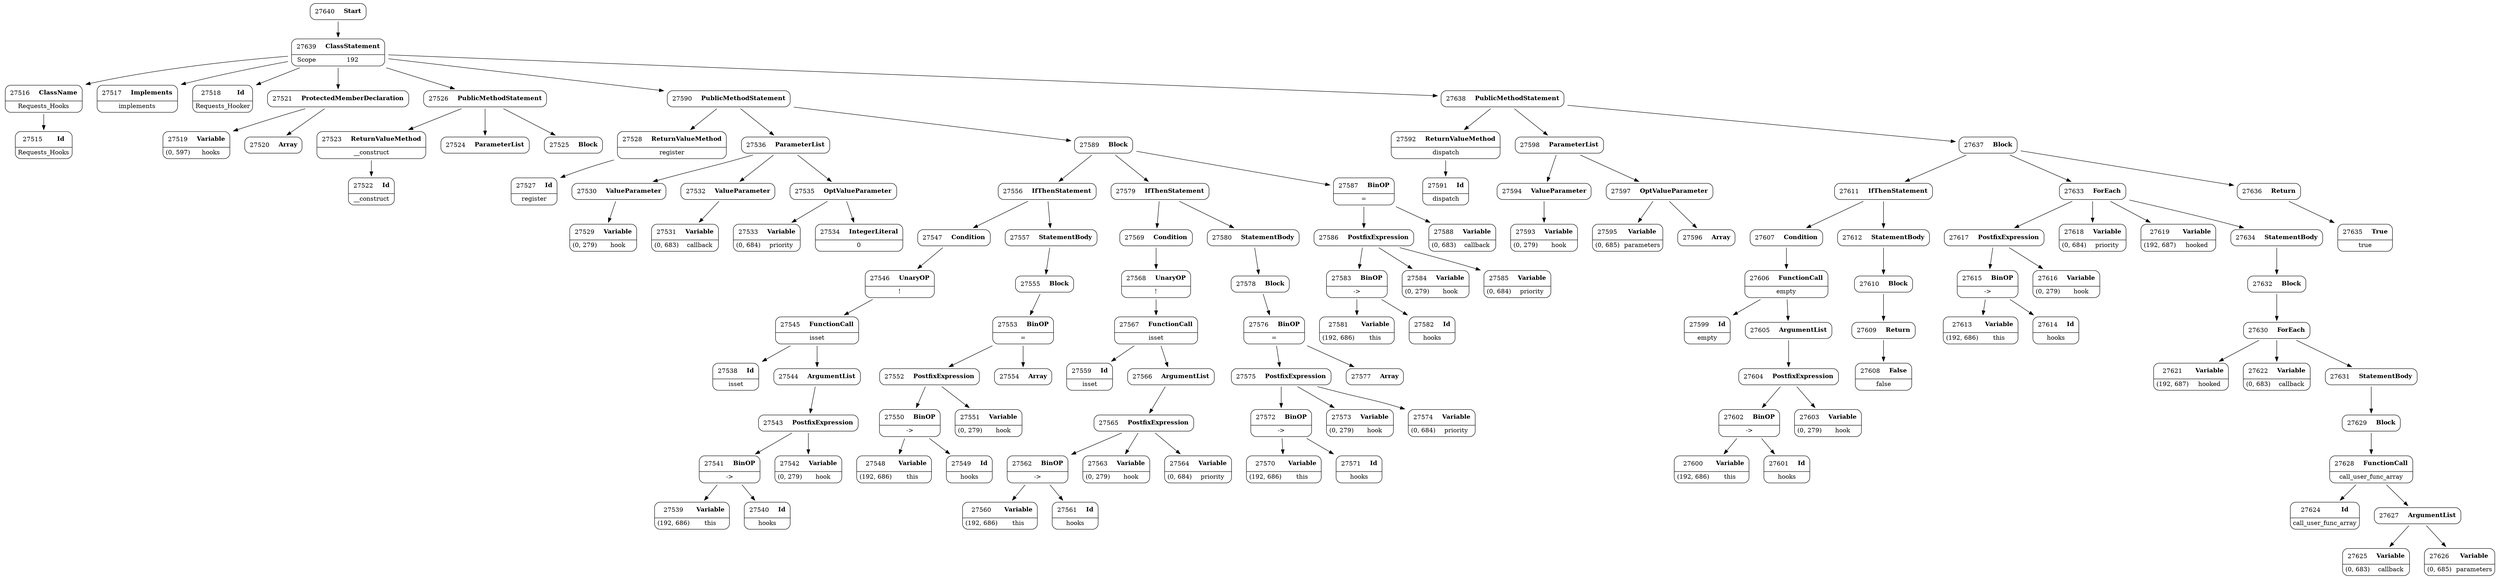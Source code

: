 digraph ast {
node [shape=none];
27515 [label=<<TABLE border='1' cellspacing='0' cellpadding='10' style='rounded' ><TR><TD border='0'>27515</TD><TD border='0'><B>Id</B></TD></TR><HR/><TR><TD border='0' cellpadding='5' colspan='2'>Requests_Hooks</TD></TR></TABLE>>];
27516 [label=<<TABLE border='1' cellspacing='0' cellpadding='10' style='rounded' ><TR><TD border='0'>27516</TD><TD border='0'><B>ClassName</B></TD></TR><HR/><TR><TD border='0' cellpadding='5' colspan='2'>Requests_Hooks</TD></TR></TABLE>>];
27516 -> 27515 [weight=2];
27517 [label=<<TABLE border='1' cellspacing='0' cellpadding='10' style='rounded' ><TR><TD border='0'>27517</TD><TD border='0'><B>Implements</B></TD></TR><HR/><TR><TD border='0' cellpadding='5' colspan='2'>implements</TD></TR></TABLE>>];
27518 [label=<<TABLE border='1' cellspacing='0' cellpadding='10' style='rounded' ><TR><TD border='0'>27518</TD><TD border='0'><B>Id</B></TD></TR><HR/><TR><TD border='0' cellpadding='5' colspan='2'>Requests_Hooker</TD></TR></TABLE>>];
27519 [label=<<TABLE border='1' cellspacing='0' cellpadding='10' style='rounded' ><TR><TD border='0'>27519</TD><TD border='0'><B>Variable</B></TD></TR><HR/><TR><TD border='0' cellpadding='5'>(0, 597)</TD><TD border='0' cellpadding='5'>hooks</TD></TR></TABLE>>];
27520 [label=<<TABLE border='1' cellspacing='0' cellpadding='10' style='rounded' ><TR><TD border='0'>27520</TD><TD border='0'><B>Array</B></TD></TR></TABLE>>];
27521 [label=<<TABLE border='1' cellspacing='0' cellpadding='10' style='rounded' ><TR><TD border='0'>27521</TD><TD border='0'><B>ProtectedMemberDeclaration</B></TD></TR></TABLE>>];
27521 -> 27519 [weight=2];
27521 -> 27520 [weight=2];
27522 [label=<<TABLE border='1' cellspacing='0' cellpadding='10' style='rounded' ><TR><TD border='0'>27522</TD><TD border='0'><B>Id</B></TD></TR><HR/><TR><TD border='0' cellpadding='5' colspan='2'>__construct</TD></TR></TABLE>>];
27523 [label=<<TABLE border='1' cellspacing='0' cellpadding='10' style='rounded' ><TR><TD border='0'>27523</TD><TD border='0'><B>ReturnValueMethod</B></TD></TR><HR/><TR><TD border='0' cellpadding='5' colspan='2'>__construct</TD></TR></TABLE>>];
27523 -> 27522 [weight=2];
27524 [label=<<TABLE border='1' cellspacing='0' cellpadding='10' style='rounded' ><TR><TD border='0'>27524</TD><TD border='0'><B>ParameterList</B></TD></TR></TABLE>>];
27525 [label=<<TABLE border='1' cellspacing='0' cellpadding='10' style='rounded' ><TR><TD border='0'>27525</TD><TD border='0'><B>Block</B></TD></TR></TABLE>>];
27526 [label=<<TABLE border='1' cellspacing='0' cellpadding='10' style='rounded' ><TR><TD border='0'>27526</TD><TD border='0'><B>PublicMethodStatement</B></TD></TR></TABLE>>];
27526 -> 27523 [weight=2];
27526 -> 27524 [weight=2];
27526 -> 27525 [weight=2];
27527 [label=<<TABLE border='1' cellspacing='0' cellpadding='10' style='rounded' ><TR><TD border='0'>27527</TD><TD border='0'><B>Id</B></TD></TR><HR/><TR><TD border='0' cellpadding='5' colspan='2'>register</TD></TR></TABLE>>];
27528 [label=<<TABLE border='1' cellspacing='0' cellpadding='10' style='rounded' ><TR><TD border='0'>27528</TD><TD border='0'><B>ReturnValueMethod</B></TD></TR><HR/><TR><TD border='0' cellpadding='5' colspan='2'>register</TD></TR></TABLE>>];
27528 -> 27527 [weight=2];
27529 [label=<<TABLE border='1' cellspacing='0' cellpadding='10' style='rounded' ><TR><TD border='0'>27529</TD><TD border='0'><B>Variable</B></TD></TR><HR/><TR><TD border='0' cellpadding='5'>(0, 279)</TD><TD border='0' cellpadding='5'>hook</TD></TR></TABLE>>];
27530 [label=<<TABLE border='1' cellspacing='0' cellpadding='10' style='rounded' ><TR><TD border='0'>27530</TD><TD border='0'><B>ValueParameter</B></TD></TR></TABLE>>];
27530 -> 27529 [weight=2];
27531 [label=<<TABLE border='1' cellspacing='0' cellpadding='10' style='rounded' ><TR><TD border='0'>27531</TD><TD border='0'><B>Variable</B></TD></TR><HR/><TR><TD border='0' cellpadding='5'>(0, 683)</TD><TD border='0' cellpadding='5'>callback</TD></TR></TABLE>>];
27532 [label=<<TABLE border='1' cellspacing='0' cellpadding='10' style='rounded' ><TR><TD border='0'>27532</TD><TD border='0'><B>ValueParameter</B></TD></TR></TABLE>>];
27532 -> 27531 [weight=2];
27533 [label=<<TABLE border='1' cellspacing='0' cellpadding='10' style='rounded' ><TR><TD border='0'>27533</TD><TD border='0'><B>Variable</B></TD></TR><HR/><TR><TD border='0' cellpadding='5'>(0, 684)</TD><TD border='0' cellpadding='5'>priority</TD></TR></TABLE>>];
27534 [label=<<TABLE border='1' cellspacing='0' cellpadding='10' style='rounded' ><TR><TD border='0'>27534</TD><TD border='0'><B>IntegerLiteral</B></TD></TR><HR/><TR><TD border='0' cellpadding='5' colspan='2'>0</TD></TR></TABLE>>];
27535 [label=<<TABLE border='1' cellspacing='0' cellpadding='10' style='rounded' ><TR><TD border='0'>27535</TD><TD border='0'><B>OptValueParameter</B></TD></TR></TABLE>>];
27535 -> 27533 [weight=2];
27535 -> 27534 [weight=2];
27536 [label=<<TABLE border='1' cellspacing='0' cellpadding='10' style='rounded' ><TR><TD border='0'>27536</TD><TD border='0'><B>ParameterList</B></TD></TR></TABLE>>];
27536 -> 27530 [weight=2];
27536 -> 27532 [weight=2];
27536 -> 27535 [weight=2];
27538 [label=<<TABLE border='1' cellspacing='0' cellpadding='10' style='rounded' ><TR><TD border='0'>27538</TD><TD border='0'><B>Id</B></TD></TR><HR/><TR><TD border='0' cellpadding='5' colspan='2'>isset</TD></TR></TABLE>>];
27539 [label=<<TABLE border='1' cellspacing='0' cellpadding='10' style='rounded' ><TR><TD border='0'>27539</TD><TD border='0'><B>Variable</B></TD></TR><HR/><TR><TD border='0' cellpadding='5'>(192, 686)</TD><TD border='0' cellpadding='5'>this</TD></TR></TABLE>>];
27540 [label=<<TABLE border='1' cellspacing='0' cellpadding='10' style='rounded' ><TR><TD border='0'>27540</TD><TD border='0'><B>Id</B></TD></TR><HR/><TR><TD border='0' cellpadding='5' colspan='2'>hooks</TD></TR></TABLE>>];
27541 [label=<<TABLE border='1' cellspacing='0' cellpadding='10' style='rounded' ><TR><TD border='0'>27541</TD><TD border='0'><B>BinOP</B></TD></TR><HR/><TR><TD border='0' cellpadding='5' colspan='2'>-&gt;</TD></TR></TABLE>>];
27541 -> 27539 [weight=2];
27541 -> 27540 [weight=2];
27542 [label=<<TABLE border='1' cellspacing='0' cellpadding='10' style='rounded' ><TR><TD border='0'>27542</TD><TD border='0'><B>Variable</B></TD></TR><HR/><TR><TD border='0' cellpadding='5'>(0, 279)</TD><TD border='0' cellpadding='5'>hook</TD></TR></TABLE>>];
27543 [label=<<TABLE border='1' cellspacing='0' cellpadding='10' style='rounded' ><TR><TD border='0'>27543</TD><TD border='0'><B>PostfixExpression</B></TD></TR></TABLE>>];
27543 -> 27541 [weight=2];
27543 -> 27542 [weight=2];
27544 [label=<<TABLE border='1' cellspacing='0' cellpadding='10' style='rounded' ><TR><TD border='0'>27544</TD><TD border='0'><B>ArgumentList</B></TD></TR></TABLE>>];
27544 -> 27543 [weight=2];
27545 [label=<<TABLE border='1' cellspacing='0' cellpadding='10' style='rounded' ><TR><TD border='0'>27545</TD><TD border='0'><B>FunctionCall</B></TD></TR><HR/><TR><TD border='0' cellpadding='5' colspan='2'>isset</TD></TR></TABLE>>];
27545 -> 27538 [weight=2];
27545 -> 27544 [weight=2];
27546 [label=<<TABLE border='1' cellspacing='0' cellpadding='10' style='rounded' ><TR><TD border='0'>27546</TD><TD border='0'><B>UnaryOP</B></TD></TR><HR/><TR><TD border='0' cellpadding='5' colspan='2'>!</TD></TR></TABLE>>];
27546 -> 27545 [weight=2];
27547 [label=<<TABLE border='1' cellspacing='0' cellpadding='10' style='rounded' ><TR><TD border='0'>27547</TD><TD border='0'><B>Condition</B></TD></TR></TABLE>>];
27547 -> 27546 [weight=2];
27548 [label=<<TABLE border='1' cellspacing='0' cellpadding='10' style='rounded' ><TR><TD border='0'>27548</TD><TD border='0'><B>Variable</B></TD></TR><HR/><TR><TD border='0' cellpadding='5'>(192, 686)</TD><TD border='0' cellpadding='5'>this</TD></TR></TABLE>>];
27549 [label=<<TABLE border='1' cellspacing='0' cellpadding='10' style='rounded' ><TR><TD border='0'>27549</TD><TD border='0'><B>Id</B></TD></TR><HR/><TR><TD border='0' cellpadding='5' colspan='2'>hooks</TD></TR></TABLE>>];
27550 [label=<<TABLE border='1' cellspacing='0' cellpadding='10' style='rounded' ><TR><TD border='0'>27550</TD><TD border='0'><B>BinOP</B></TD></TR><HR/><TR><TD border='0' cellpadding='5' colspan='2'>-&gt;</TD></TR></TABLE>>];
27550 -> 27548 [weight=2];
27550 -> 27549 [weight=2];
27551 [label=<<TABLE border='1' cellspacing='0' cellpadding='10' style='rounded' ><TR><TD border='0'>27551</TD><TD border='0'><B>Variable</B></TD></TR><HR/><TR><TD border='0' cellpadding='5'>(0, 279)</TD><TD border='0' cellpadding='5'>hook</TD></TR></TABLE>>];
27552 [label=<<TABLE border='1' cellspacing='0' cellpadding='10' style='rounded' ><TR><TD border='0'>27552</TD><TD border='0'><B>PostfixExpression</B></TD></TR></TABLE>>];
27552 -> 27550 [weight=2];
27552 -> 27551 [weight=2];
27553 [label=<<TABLE border='1' cellspacing='0' cellpadding='10' style='rounded' ><TR><TD border='0'>27553</TD><TD border='0'><B>BinOP</B></TD></TR><HR/><TR><TD border='0' cellpadding='5' colspan='2'>=</TD></TR></TABLE>>];
27553 -> 27552 [weight=2];
27553 -> 27554 [weight=2];
27554 [label=<<TABLE border='1' cellspacing='0' cellpadding='10' style='rounded' ><TR><TD border='0'>27554</TD><TD border='0'><B>Array</B></TD></TR></TABLE>>];
27555 [label=<<TABLE border='1' cellspacing='0' cellpadding='10' style='rounded' ><TR><TD border='0'>27555</TD><TD border='0'><B>Block</B></TD></TR></TABLE>>];
27555 -> 27553 [weight=2];
27556 [label=<<TABLE border='1' cellspacing='0' cellpadding='10' style='rounded' ><TR><TD border='0'>27556</TD><TD border='0'><B>IfThenStatement</B></TD></TR></TABLE>>];
27556 -> 27547 [weight=2];
27556 -> 27557 [weight=2];
27557 [label=<<TABLE border='1' cellspacing='0' cellpadding='10' style='rounded' ><TR><TD border='0'>27557</TD><TD border='0'><B>StatementBody</B></TD></TR></TABLE>>];
27557 -> 27555 [weight=2];
27559 [label=<<TABLE border='1' cellspacing='0' cellpadding='10' style='rounded' ><TR><TD border='0'>27559</TD><TD border='0'><B>Id</B></TD></TR><HR/><TR><TD border='0' cellpadding='5' colspan='2'>isset</TD></TR></TABLE>>];
27560 [label=<<TABLE border='1' cellspacing='0' cellpadding='10' style='rounded' ><TR><TD border='0'>27560</TD><TD border='0'><B>Variable</B></TD></TR><HR/><TR><TD border='0' cellpadding='5'>(192, 686)</TD><TD border='0' cellpadding='5'>this</TD></TR></TABLE>>];
27561 [label=<<TABLE border='1' cellspacing='0' cellpadding='10' style='rounded' ><TR><TD border='0'>27561</TD><TD border='0'><B>Id</B></TD></TR><HR/><TR><TD border='0' cellpadding='5' colspan='2'>hooks</TD></TR></TABLE>>];
27562 [label=<<TABLE border='1' cellspacing='0' cellpadding='10' style='rounded' ><TR><TD border='0'>27562</TD><TD border='0'><B>BinOP</B></TD></TR><HR/><TR><TD border='0' cellpadding='5' colspan='2'>-&gt;</TD></TR></TABLE>>];
27562 -> 27560 [weight=2];
27562 -> 27561 [weight=2];
27563 [label=<<TABLE border='1' cellspacing='0' cellpadding='10' style='rounded' ><TR><TD border='0'>27563</TD><TD border='0'><B>Variable</B></TD></TR><HR/><TR><TD border='0' cellpadding='5'>(0, 279)</TD><TD border='0' cellpadding='5'>hook</TD></TR></TABLE>>];
27564 [label=<<TABLE border='1' cellspacing='0' cellpadding='10' style='rounded' ><TR><TD border='0'>27564</TD><TD border='0'><B>Variable</B></TD></TR><HR/><TR><TD border='0' cellpadding='5'>(0, 684)</TD><TD border='0' cellpadding='5'>priority</TD></TR></TABLE>>];
27565 [label=<<TABLE border='1' cellspacing='0' cellpadding='10' style='rounded' ><TR><TD border='0'>27565</TD><TD border='0'><B>PostfixExpression</B></TD></TR></TABLE>>];
27565 -> 27562 [weight=2];
27565 -> 27563 [weight=2];
27565 -> 27564 [weight=2];
27566 [label=<<TABLE border='1' cellspacing='0' cellpadding='10' style='rounded' ><TR><TD border='0'>27566</TD><TD border='0'><B>ArgumentList</B></TD></TR></TABLE>>];
27566 -> 27565 [weight=2];
27567 [label=<<TABLE border='1' cellspacing='0' cellpadding='10' style='rounded' ><TR><TD border='0'>27567</TD><TD border='0'><B>FunctionCall</B></TD></TR><HR/><TR><TD border='0' cellpadding='5' colspan='2'>isset</TD></TR></TABLE>>];
27567 -> 27559 [weight=2];
27567 -> 27566 [weight=2];
27568 [label=<<TABLE border='1' cellspacing='0' cellpadding='10' style='rounded' ><TR><TD border='0'>27568</TD><TD border='0'><B>UnaryOP</B></TD></TR><HR/><TR><TD border='0' cellpadding='5' colspan='2'>!</TD></TR></TABLE>>];
27568 -> 27567 [weight=2];
27569 [label=<<TABLE border='1' cellspacing='0' cellpadding='10' style='rounded' ><TR><TD border='0'>27569</TD><TD border='0'><B>Condition</B></TD></TR></TABLE>>];
27569 -> 27568 [weight=2];
27570 [label=<<TABLE border='1' cellspacing='0' cellpadding='10' style='rounded' ><TR><TD border='0'>27570</TD><TD border='0'><B>Variable</B></TD></TR><HR/><TR><TD border='0' cellpadding='5'>(192, 686)</TD><TD border='0' cellpadding='5'>this</TD></TR></TABLE>>];
27571 [label=<<TABLE border='1' cellspacing='0' cellpadding='10' style='rounded' ><TR><TD border='0'>27571</TD><TD border='0'><B>Id</B></TD></TR><HR/><TR><TD border='0' cellpadding='5' colspan='2'>hooks</TD></TR></TABLE>>];
27572 [label=<<TABLE border='1' cellspacing='0' cellpadding='10' style='rounded' ><TR><TD border='0'>27572</TD><TD border='0'><B>BinOP</B></TD></TR><HR/><TR><TD border='0' cellpadding='5' colspan='2'>-&gt;</TD></TR></TABLE>>];
27572 -> 27570 [weight=2];
27572 -> 27571 [weight=2];
27573 [label=<<TABLE border='1' cellspacing='0' cellpadding='10' style='rounded' ><TR><TD border='0'>27573</TD><TD border='0'><B>Variable</B></TD></TR><HR/><TR><TD border='0' cellpadding='5'>(0, 279)</TD><TD border='0' cellpadding='5'>hook</TD></TR></TABLE>>];
27574 [label=<<TABLE border='1' cellspacing='0' cellpadding='10' style='rounded' ><TR><TD border='0'>27574</TD><TD border='0'><B>Variable</B></TD></TR><HR/><TR><TD border='0' cellpadding='5'>(0, 684)</TD><TD border='0' cellpadding='5'>priority</TD></TR></TABLE>>];
27575 [label=<<TABLE border='1' cellspacing='0' cellpadding='10' style='rounded' ><TR><TD border='0'>27575</TD><TD border='0'><B>PostfixExpression</B></TD></TR></TABLE>>];
27575 -> 27572 [weight=2];
27575 -> 27573 [weight=2];
27575 -> 27574 [weight=2];
27576 [label=<<TABLE border='1' cellspacing='0' cellpadding='10' style='rounded' ><TR><TD border='0'>27576</TD><TD border='0'><B>BinOP</B></TD></TR><HR/><TR><TD border='0' cellpadding='5' colspan='2'>=</TD></TR></TABLE>>];
27576 -> 27575 [weight=2];
27576 -> 27577 [weight=2];
27577 [label=<<TABLE border='1' cellspacing='0' cellpadding='10' style='rounded' ><TR><TD border='0'>27577</TD><TD border='0'><B>Array</B></TD></TR></TABLE>>];
27578 [label=<<TABLE border='1' cellspacing='0' cellpadding='10' style='rounded' ><TR><TD border='0'>27578</TD><TD border='0'><B>Block</B></TD></TR></TABLE>>];
27578 -> 27576 [weight=2];
27579 [label=<<TABLE border='1' cellspacing='0' cellpadding='10' style='rounded' ><TR><TD border='0'>27579</TD><TD border='0'><B>IfThenStatement</B></TD></TR></TABLE>>];
27579 -> 27569 [weight=2];
27579 -> 27580 [weight=2];
27580 [label=<<TABLE border='1' cellspacing='0' cellpadding='10' style='rounded' ><TR><TD border='0'>27580</TD><TD border='0'><B>StatementBody</B></TD></TR></TABLE>>];
27580 -> 27578 [weight=2];
27581 [label=<<TABLE border='1' cellspacing='0' cellpadding='10' style='rounded' ><TR><TD border='0'>27581</TD><TD border='0'><B>Variable</B></TD></TR><HR/><TR><TD border='0' cellpadding='5'>(192, 686)</TD><TD border='0' cellpadding='5'>this</TD></TR></TABLE>>];
27582 [label=<<TABLE border='1' cellspacing='0' cellpadding='10' style='rounded' ><TR><TD border='0'>27582</TD><TD border='0'><B>Id</B></TD></TR><HR/><TR><TD border='0' cellpadding='5' colspan='2'>hooks</TD></TR></TABLE>>];
27583 [label=<<TABLE border='1' cellspacing='0' cellpadding='10' style='rounded' ><TR><TD border='0'>27583</TD><TD border='0'><B>BinOP</B></TD></TR><HR/><TR><TD border='0' cellpadding='5' colspan='2'>-&gt;</TD></TR></TABLE>>];
27583 -> 27581 [weight=2];
27583 -> 27582 [weight=2];
27584 [label=<<TABLE border='1' cellspacing='0' cellpadding='10' style='rounded' ><TR><TD border='0'>27584</TD><TD border='0'><B>Variable</B></TD></TR><HR/><TR><TD border='0' cellpadding='5'>(0, 279)</TD><TD border='0' cellpadding='5'>hook</TD></TR></TABLE>>];
27585 [label=<<TABLE border='1' cellspacing='0' cellpadding='10' style='rounded' ><TR><TD border='0'>27585</TD><TD border='0'><B>Variable</B></TD></TR><HR/><TR><TD border='0' cellpadding='5'>(0, 684)</TD><TD border='0' cellpadding='5'>priority</TD></TR></TABLE>>];
27586 [label=<<TABLE border='1' cellspacing='0' cellpadding='10' style='rounded' ><TR><TD border='0'>27586</TD><TD border='0'><B>PostfixExpression</B></TD></TR></TABLE>>];
27586 -> 27583 [weight=2];
27586 -> 27584 [weight=2];
27586 -> 27585 [weight=2];
27587 [label=<<TABLE border='1' cellspacing='0' cellpadding='10' style='rounded' ><TR><TD border='0'>27587</TD><TD border='0'><B>BinOP</B></TD></TR><HR/><TR><TD border='0' cellpadding='5' colspan='2'>=</TD></TR></TABLE>>];
27587 -> 27586 [weight=2];
27587 -> 27588 [weight=2];
27588 [label=<<TABLE border='1' cellspacing='0' cellpadding='10' style='rounded' ><TR><TD border='0'>27588</TD><TD border='0'><B>Variable</B></TD></TR><HR/><TR><TD border='0' cellpadding='5'>(0, 683)</TD><TD border='0' cellpadding='5'>callback</TD></TR></TABLE>>];
27589 [label=<<TABLE border='1' cellspacing='0' cellpadding='10' style='rounded' ><TR><TD border='0'>27589</TD><TD border='0'><B>Block</B></TD></TR></TABLE>>];
27589 -> 27556 [weight=2];
27589 -> 27579 [weight=2];
27589 -> 27587 [weight=2];
27590 [label=<<TABLE border='1' cellspacing='0' cellpadding='10' style='rounded' ><TR><TD border='0'>27590</TD><TD border='0'><B>PublicMethodStatement</B></TD></TR></TABLE>>];
27590 -> 27528 [weight=2];
27590 -> 27536 [weight=2];
27590 -> 27589 [weight=2];
27591 [label=<<TABLE border='1' cellspacing='0' cellpadding='10' style='rounded' ><TR><TD border='0'>27591</TD><TD border='0'><B>Id</B></TD></TR><HR/><TR><TD border='0' cellpadding='5' colspan='2'>dispatch</TD></TR></TABLE>>];
27592 [label=<<TABLE border='1' cellspacing='0' cellpadding='10' style='rounded' ><TR><TD border='0'>27592</TD><TD border='0'><B>ReturnValueMethod</B></TD></TR><HR/><TR><TD border='0' cellpadding='5' colspan='2'>dispatch</TD></TR></TABLE>>];
27592 -> 27591 [weight=2];
27593 [label=<<TABLE border='1' cellspacing='0' cellpadding='10' style='rounded' ><TR><TD border='0'>27593</TD><TD border='0'><B>Variable</B></TD></TR><HR/><TR><TD border='0' cellpadding='5'>(0, 279)</TD><TD border='0' cellpadding='5'>hook</TD></TR></TABLE>>];
27594 [label=<<TABLE border='1' cellspacing='0' cellpadding='10' style='rounded' ><TR><TD border='0'>27594</TD><TD border='0'><B>ValueParameter</B></TD></TR></TABLE>>];
27594 -> 27593 [weight=2];
27595 [label=<<TABLE border='1' cellspacing='0' cellpadding='10' style='rounded' ><TR><TD border='0'>27595</TD><TD border='0'><B>Variable</B></TD></TR><HR/><TR><TD border='0' cellpadding='5'>(0, 685)</TD><TD border='0' cellpadding='5'>parameters</TD></TR></TABLE>>];
27596 [label=<<TABLE border='1' cellspacing='0' cellpadding='10' style='rounded' ><TR><TD border='0'>27596</TD><TD border='0'><B>Array</B></TD></TR></TABLE>>];
27597 [label=<<TABLE border='1' cellspacing='0' cellpadding='10' style='rounded' ><TR><TD border='0'>27597</TD><TD border='0'><B>OptValueParameter</B></TD></TR></TABLE>>];
27597 -> 27595 [weight=2];
27597 -> 27596 [weight=2];
27598 [label=<<TABLE border='1' cellspacing='0' cellpadding='10' style='rounded' ><TR><TD border='0'>27598</TD><TD border='0'><B>ParameterList</B></TD></TR></TABLE>>];
27598 -> 27594 [weight=2];
27598 -> 27597 [weight=2];
27599 [label=<<TABLE border='1' cellspacing='0' cellpadding='10' style='rounded' ><TR><TD border='0'>27599</TD><TD border='0'><B>Id</B></TD></TR><HR/><TR><TD border='0' cellpadding='5' colspan='2'>empty</TD></TR></TABLE>>];
27600 [label=<<TABLE border='1' cellspacing='0' cellpadding='10' style='rounded' ><TR><TD border='0'>27600</TD><TD border='0'><B>Variable</B></TD></TR><HR/><TR><TD border='0' cellpadding='5'>(192, 686)</TD><TD border='0' cellpadding='5'>this</TD></TR></TABLE>>];
27601 [label=<<TABLE border='1' cellspacing='0' cellpadding='10' style='rounded' ><TR><TD border='0'>27601</TD><TD border='0'><B>Id</B></TD></TR><HR/><TR><TD border='0' cellpadding='5' colspan='2'>hooks</TD></TR></TABLE>>];
27602 [label=<<TABLE border='1' cellspacing='0' cellpadding='10' style='rounded' ><TR><TD border='0'>27602</TD><TD border='0'><B>BinOP</B></TD></TR><HR/><TR><TD border='0' cellpadding='5' colspan='2'>-&gt;</TD></TR></TABLE>>];
27602 -> 27600 [weight=2];
27602 -> 27601 [weight=2];
27603 [label=<<TABLE border='1' cellspacing='0' cellpadding='10' style='rounded' ><TR><TD border='0'>27603</TD><TD border='0'><B>Variable</B></TD></TR><HR/><TR><TD border='0' cellpadding='5'>(0, 279)</TD><TD border='0' cellpadding='5'>hook</TD></TR></TABLE>>];
27604 [label=<<TABLE border='1' cellspacing='0' cellpadding='10' style='rounded' ><TR><TD border='0'>27604</TD><TD border='0'><B>PostfixExpression</B></TD></TR></TABLE>>];
27604 -> 27602 [weight=2];
27604 -> 27603 [weight=2];
27605 [label=<<TABLE border='1' cellspacing='0' cellpadding='10' style='rounded' ><TR><TD border='0'>27605</TD><TD border='0'><B>ArgumentList</B></TD></TR></TABLE>>];
27605 -> 27604 [weight=2];
27606 [label=<<TABLE border='1' cellspacing='0' cellpadding='10' style='rounded' ><TR><TD border='0'>27606</TD><TD border='0'><B>FunctionCall</B></TD></TR><HR/><TR><TD border='0' cellpadding='5' colspan='2'>empty</TD></TR></TABLE>>];
27606 -> 27599 [weight=2];
27606 -> 27605 [weight=2];
27607 [label=<<TABLE border='1' cellspacing='0' cellpadding='10' style='rounded' ><TR><TD border='0'>27607</TD><TD border='0'><B>Condition</B></TD></TR></TABLE>>];
27607 -> 27606 [weight=2];
27608 [label=<<TABLE border='1' cellspacing='0' cellpadding='10' style='rounded' ><TR><TD border='0'>27608</TD><TD border='0'><B>False</B></TD></TR><HR/><TR><TD border='0' cellpadding='5' colspan='2'>false</TD></TR></TABLE>>];
27609 [label=<<TABLE border='1' cellspacing='0' cellpadding='10' style='rounded' ><TR><TD border='0'>27609</TD><TD border='0'><B>Return</B></TD></TR></TABLE>>];
27609 -> 27608 [weight=2];
27610 [label=<<TABLE border='1' cellspacing='0' cellpadding='10' style='rounded' ><TR><TD border='0'>27610</TD><TD border='0'><B>Block</B></TD></TR></TABLE>>];
27610 -> 27609 [weight=2];
27611 [label=<<TABLE border='1' cellspacing='0' cellpadding='10' style='rounded' ><TR><TD border='0'>27611</TD><TD border='0'><B>IfThenStatement</B></TD></TR></TABLE>>];
27611 -> 27607 [weight=2];
27611 -> 27612 [weight=2];
27612 [label=<<TABLE border='1' cellspacing='0' cellpadding='10' style='rounded' ><TR><TD border='0'>27612</TD><TD border='0'><B>StatementBody</B></TD></TR></TABLE>>];
27612 -> 27610 [weight=2];
27613 [label=<<TABLE border='1' cellspacing='0' cellpadding='10' style='rounded' ><TR><TD border='0'>27613</TD><TD border='0'><B>Variable</B></TD></TR><HR/><TR><TD border='0' cellpadding='5'>(192, 686)</TD><TD border='0' cellpadding='5'>this</TD></TR></TABLE>>];
27614 [label=<<TABLE border='1' cellspacing='0' cellpadding='10' style='rounded' ><TR><TD border='0'>27614</TD><TD border='0'><B>Id</B></TD></TR><HR/><TR><TD border='0' cellpadding='5' colspan='2'>hooks</TD></TR></TABLE>>];
27615 [label=<<TABLE border='1' cellspacing='0' cellpadding='10' style='rounded' ><TR><TD border='0'>27615</TD><TD border='0'><B>BinOP</B></TD></TR><HR/><TR><TD border='0' cellpadding='5' colspan='2'>-&gt;</TD></TR></TABLE>>];
27615 -> 27613 [weight=2];
27615 -> 27614 [weight=2];
27616 [label=<<TABLE border='1' cellspacing='0' cellpadding='10' style='rounded' ><TR><TD border='0'>27616</TD><TD border='0'><B>Variable</B></TD></TR><HR/><TR><TD border='0' cellpadding='5'>(0, 279)</TD><TD border='0' cellpadding='5'>hook</TD></TR></TABLE>>];
27617 [label=<<TABLE border='1' cellspacing='0' cellpadding='10' style='rounded' ><TR><TD border='0'>27617</TD><TD border='0'><B>PostfixExpression</B></TD></TR></TABLE>>];
27617 -> 27615 [weight=2];
27617 -> 27616 [weight=2];
27618 [label=<<TABLE border='1' cellspacing='0' cellpadding='10' style='rounded' ><TR><TD border='0'>27618</TD><TD border='0'><B>Variable</B></TD></TR><HR/><TR><TD border='0' cellpadding='5'>(0, 684)</TD><TD border='0' cellpadding='5'>priority</TD></TR></TABLE>>];
27619 [label=<<TABLE border='1' cellspacing='0' cellpadding='10' style='rounded' ><TR><TD border='0'>27619</TD><TD border='0'><B>Variable</B></TD></TR><HR/><TR><TD border='0' cellpadding='5'>(192, 687)</TD><TD border='0' cellpadding='5'>hooked</TD></TR></TABLE>>];
27621 [label=<<TABLE border='1' cellspacing='0' cellpadding='10' style='rounded' ><TR><TD border='0'>27621</TD><TD border='0'><B>Variable</B></TD></TR><HR/><TR><TD border='0' cellpadding='5'>(192, 687)</TD><TD border='0' cellpadding='5'>hooked</TD></TR></TABLE>>];
27622 [label=<<TABLE border='1' cellspacing='0' cellpadding='10' style='rounded' ><TR><TD border='0'>27622</TD><TD border='0'><B>Variable</B></TD></TR><HR/><TR><TD border='0' cellpadding='5'>(0, 683)</TD><TD border='0' cellpadding='5'>callback</TD></TR></TABLE>>];
27624 [label=<<TABLE border='1' cellspacing='0' cellpadding='10' style='rounded' ><TR><TD border='0'>27624</TD><TD border='0'><B>Id</B></TD></TR><HR/><TR><TD border='0' cellpadding='5' colspan='2'>call_user_func_array</TD></TR></TABLE>>];
27625 [label=<<TABLE border='1' cellspacing='0' cellpadding='10' style='rounded' ><TR><TD border='0'>27625</TD><TD border='0'><B>Variable</B></TD></TR><HR/><TR><TD border='0' cellpadding='5'>(0, 683)</TD><TD border='0' cellpadding='5'>callback</TD></TR></TABLE>>];
27626 [label=<<TABLE border='1' cellspacing='0' cellpadding='10' style='rounded' ><TR><TD border='0'>27626</TD><TD border='0'><B>Variable</B></TD></TR><HR/><TR><TD border='0' cellpadding='5'>(0, 685)</TD><TD border='0' cellpadding='5'>parameters</TD></TR></TABLE>>];
27627 [label=<<TABLE border='1' cellspacing='0' cellpadding='10' style='rounded' ><TR><TD border='0'>27627</TD><TD border='0'><B>ArgumentList</B></TD></TR></TABLE>>];
27627 -> 27625 [weight=2];
27627 -> 27626 [weight=2];
27628 [label=<<TABLE border='1' cellspacing='0' cellpadding='10' style='rounded' ><TR><TD border='0'>27628</TD><TD border='0'><B>FunctionCall</B></TD></TR><HR/><TR><TD border='0' cellpadding='5' colspan='2'>call_user_func_array</TD></TR></TABLE>>];
27628 -> 27624 [weight=2];
27628 -> 27627 [weight=2];
27629 [label=<<TABLE border='1' cellspacing='0' cellpadding='10' style='rounded' ><TR><TD border='0'>27629</TD><TD border='0'><B>Block</B></TD></TR></TABLE>>];
27629 -> 27628 [weight=2];
27630 [label=<<TABLE border='1' cellspacing='0' cellpadding='10' style='rounded' ><TR><TD border='0'>27630</TD><TD border='0'><B>ForEach</B></TD></TR></TABLE>>];
27630 -> 27621 [weight=2];
27630 -> 27622 [weight=2];
27630 -> 27631 [weight=2];
27631 [label=<<TABLE border='1' cellspacing='0' cellpadding='10' style='rounded' ><TR><TD border='0'>27631</TD><TD border='0'><B>StatementBody</B></TD></TR></TABLE>>];
27631 -> 27629 [weight=2];
27632 [label=<<TABLE border='1' cellspacing='0' cellpadding='10' style='rounded' ><TR><TD border='0'>27632</TD><TD border='0'><B>Block</B></TD></TR></TABLE>>];
27632 -> 27630 [weight=2];
27633 [label=<<TABLE border='1' cellspacing='0' cellpadding='10' style='rounded' ><TR><TD border='0'>27633</TD><TD border='0'><B>ForEach</B></TD></TR></TABLE>>];
27633 -> 27617 [weight=2];
27633 -> 27618 [weight=2];
27633 -> 27619 [weight=2];
27633 -> 27634 [weight=2];
27634 [label=<<TABLE border='1' cellspacing='0' cellpadding='10' style='rounded' ><TR><TD border='0'>27634</TD><TD border='0'><B>StatementBody</B></TD></TR></TABLE>>];
27634 -> 27632 [weight=2];
27635 [label=<<TABLE border='1' cellspacing='0' cellpadding='10' style='rounded' ><TR><TD border='0'>27635</TD><TD border='0'><B>True</B></TD></TR><HR/><TR><TD border='0' cellpadding='5' colspan='2'>true</TD></TR></TABLE>>];
27636 [label=<<TABLE border='1' cellspacing='0' cellpadding='10' style='rounded' ><TR><TD border='0'>27636</TD><TD border='0'><B>Return</B></TD></TR></TABLE>>];
27636 -> 27635 [weight=2];
27637 [label=<<TABLE border='1' cellspacing='0' cellpadding='10' style='rounded' ><TR><TD border='0'>27637</TD><TD border='0'><B>Block</B></TD></TR></TABLE>>];
27637 -> 27611 [weight=2];
27637 -> 27633 [weight=2];
27637 -> 27636 [weight=2];
27638 [label=<<TABLE border='1' cellspacing='0' cellpadding='10' style='rounded' ><TR><TD border='0'>27638</TD><TD border='0'><B>PublicMethodStatement</B></TD></TR></TABLE>>];
27638 -> 27592 [weight=2];
27638 -> 27598 [weight=2];
27638 -> 27637 [weight=2];
27639 [label=<<TABLE border='1' cellspacing='0' cellpadding='10' style='rounded' ><TR><TD border='0'>27639</TD><TD border='0'><B>ClassStatement</B></TD></TR><HR/><TR><TD border='0' cellpadding='5'>Scope</TD><TD border='0' cellpadding='5'>192</TD></TR></TABLE>>];
27639 -> 27516 [weight=2];
27639 -> 27517 [weight=2];
27639 -> 27518 [weight=2];
27639 -> 27521 [weight=2];
27639 -> 27526 [weight=2];
27639 -> 27590 [weight=2];
27639 -> 27638 [weight=2];
27640 [label=<<TABLE border='1' cellspacing='0' cellpadding='10' style='rounded' ><TR><TD border='0'>27640</TD><TD border='0'><B>Start</B></TD></TR></TABLE>>];
27640 -> 27639 [weight=2];
}
